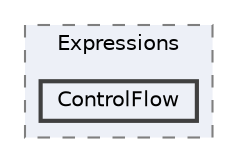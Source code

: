 digraph "src/BadScript2/Parser/Expressions/ControlFlow"
{
 // LATEX_PDF_SIZE
  bgcolor="transparent";
  edge [fontname=Helvetica,fontsize=10,labelfontname=Helvetica,labelfontsize=10];
  node [fontname=Helvetica,fontsize=10,shape=box,height=0.2,width=0.4];
  compound=true
  subgraph clusterdir_04d5912ed1f39ca84a48cfcfcfa62da9 {
    graph [ bgcolor="#edf0f7", pencolor="grey50", label="Expressions", fontname=Helvetica,fontsize=10 style="filled,dashed", URL="dir_04d5912ed1f39ca84a48cfcfcfa62da9.html",tooltip=""]
  dir_08144c8ae62e9add65f246008fa58591 [label="ControlFlow", fillcolor="#edf0f7", color="grey25", style="filled,bold", URL="dir_08144c8ae62e9add65f246008fa58591.html",tooltip=""];
  }
}
